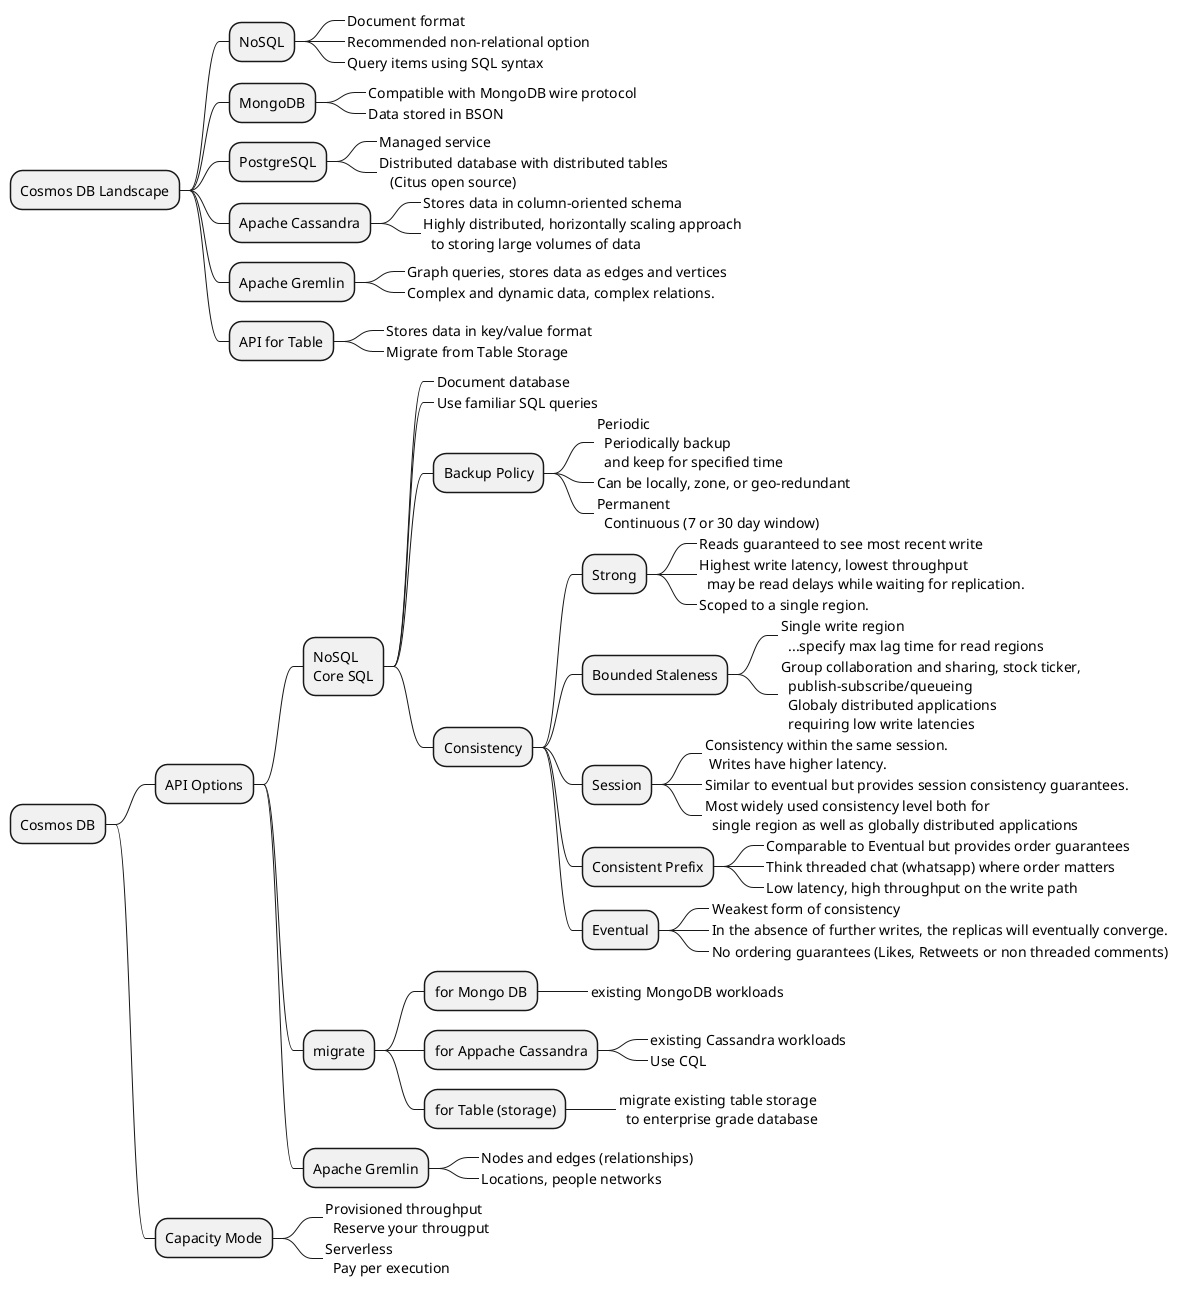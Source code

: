 @startmindmap "Cosmos DB Landscape"

+ Cosmos DB Landscape
++ NoSQL
+++_ Document format
+++_ Recommended non-relational option
+++_ Query items using SQL syntax
++ MongoDB
+++_ Compatible with MongoDB wire protocol
+++_ Data stored in BSON
++ PostgreSQL
+++_ Managed service
+++_ Distributed database with distributed tables\n   (Citus open source)
++ Apache Cassandra
+++_ Stores data in column-oriented schema
+++_ Highly distributed, horizontally scaling approach\n  to storing large volumes of data
++ Apache Gremlin
+++_ Graph queries, stores data as edges and vertices
+++_ Complex and dynamic data, complex relations.
++ API for Table
+++_ Stores data in key/value format
+++_ Migrate from Table Storage

+ Cosmos DB
++ API Options
+++ NoSQL\nCore SQL
++++_ Document database
++++_ Use familiar SQL queries
++++ Backup Policy
+++++_ Periodic\n  Periodically backup\n  and keep for specified time
+++++_ Can be locally, zone, or geo-redundant
+++++_ Permanent\n  Continuous (7 or 30 day window)
++++ Consistency

+++++ Strong
++++++_ Reads guaranteed to see most recent write
++++++_ Highest write latency, lowest throughput\n  may be read delays while waiting for replication.
++++++_ Scoped to a single region.
+++++ Bounded Staleness
++++++_ Single write region\n  ...specify max lag time for read regions
++++++_ Group collaboration and sharing, stock ticker,\n  publish-subscribe/queueing\n  Globaly distributed applications\n  requiring low write latencies
+++++ Session
++++++_ Consistency within the same session.\n Writes have higher latency.
++++++_ Similar to eventual but provides session consistency guarantees.
++++++_ Most widely used consistency level both for\n  single region as well as globally distributed applications
+++++ Consistent Prefix
++++++_ Comparable to Eventual but provides order guarantees
++++++_ Think threaded chat (whatsapp) where order matters
++++++_ Low latency, high throughput on the write path
+++++ Eventual
++++++_ Weakest form of consistency
++++++_ In the absence of further writes, the replicas will eventually converge.
++++++_ No ordering guarantees (Likes, Retweets or non threaded comments)

+++ migrate
++++ for Mongo DB
+++++_ existing MongoDB workloads
++++ for Appache Cassandra
+++++_ existing Cassandra workloads
+++++_ Use CQL
++++ for Table (storage)
+++++_ migrate existing table storage\n  to enterprise grade database
+++ Apache Gremlin
++++_ Nodes and edges (relationships)
++++_ Locations, people networks
++ Capacity Mode
+++_ Provisioned throughput\n  Reserve your througput
+++_ Serverless\n  Pay per execution

@endmindmap
